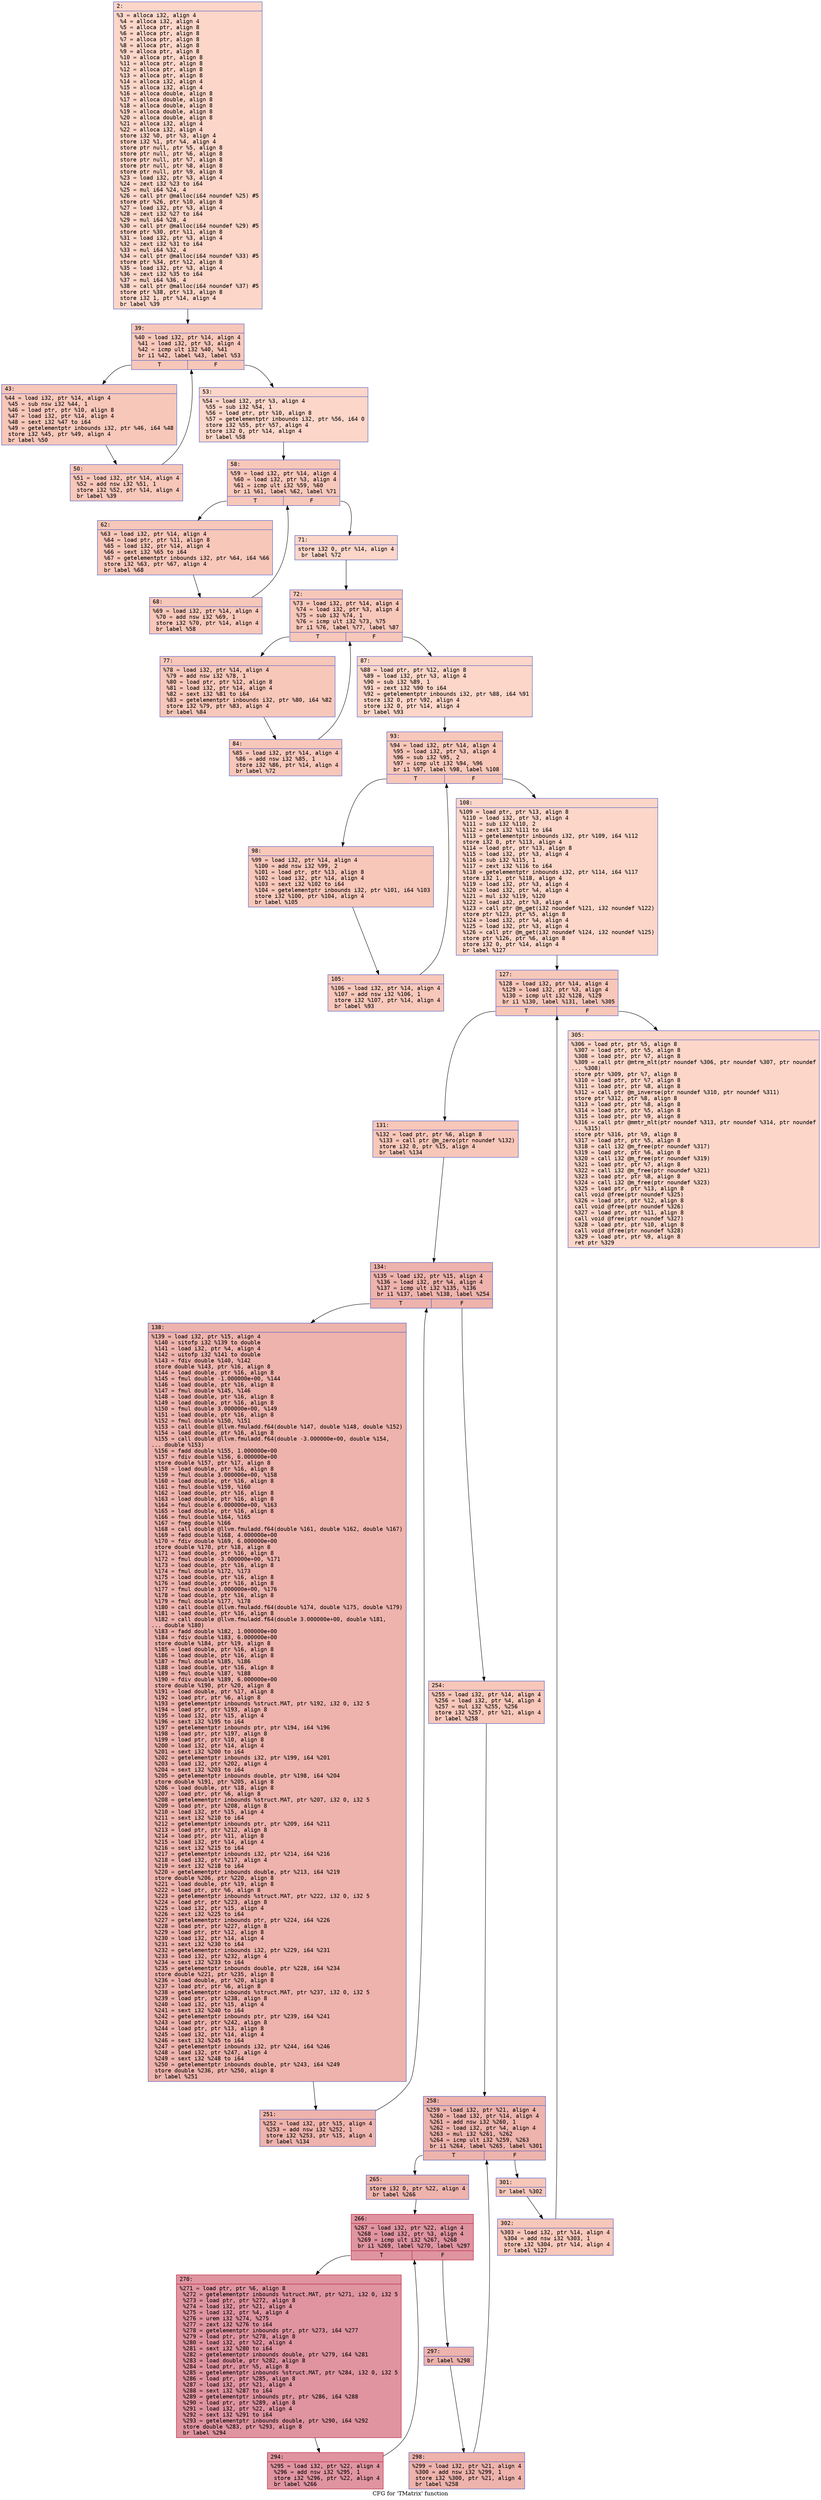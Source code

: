 digraph "CFG for 'TMatrix' function" {
	label="CFG for 'TMatrix' function";

	Node0x600002c137f0 [shape=record,color="#3d50c3ff", style=filled, fillcolor="#f6a38570" fontname="Courier",label="{2:\l|  %3 = alloca i32, align 4\l  %4 = alloca i32, align 4\l  %5 = alloca ptr, align 8\l  %6 = alloca ptr, align 8\l  %7 = alloca ptr, align 8\l  %8 = alloca ptr, align 8\l  %9 = alloca ptr, align 8\l  %10 = alloca ptr, align 8\l  %11 = alloca ptr, align 8\l  %12 = alloca ptr, align 8\l  %13 = alloca ptr, align 8\l  %14 = alloca i32, align 4\l  %15 = alloca i32, align 4\l  %16 = alloca double, align 8\l  %17 = alloca double, align 8\l  %18 = alloca double, align 8\l  %19 = alloca double, align 8\l  %20 = alloca double, align 8\l  %21 = alloca i32, align 4\l  %22 = alloca i32, align 4\l  store i32 %0, ptr %3, align 4\l  store i32 %1, ptr %4, align 4\l  store ptr null, ptr %5, align 8\l  store ptr null, ptr %6, align 8\l  store ptr null, ptr %7, align 8\l  store ptr null, ptr %8, align 8\l  store ptr null, ptr %9, align 8\l  %23 = load i32, ptr %3, align 4\l  %24 = zext i32 %23 to i64\l  %25 = mul i64 %24, 4\l  %26 = call ptr @malloc(i64 noundef %25) #5\l  store ptr %26, ptr %10, align 8\l  %27 = load i32, ptr %3, align 4\l  %28 = zext i32 %27 to i64\l  %29 = mul i64 %28, 4\l  %30 = call ptr @malloc(i64 noundef %29) #5\l  store ptr %30, ptr %11, align 8\l  %31 = load i32, ptr %3, align 4\l  %32 = zext i32 %31 to i64\l  %33 = mul i64 %32, 4\l  %34 = call ptr @malloc(i64 noundef %33) #5\l  store ptr %34, ptr %12, align 8\l  %35 = load i32, ptr %3, align 4\l  %36 = zext i32 %35 to i64\l  %37 = mul i64 %36, 4\l  %38 = call ptr @malloc(i64 noundef %37) #5\l  store ptr %38, ptr %13, align 8\l  store i32 1, ptr %14, align 4\l  br label %39\l}"];
	Node0x600002c137f0 -> Node0x600002c13b10[tooltip="2 -> 39\nProbability 100.00%" ];
	Node0x600002c13b10 [shape=record,color="#3d50c3ff", style=filled, fillcolor="#ec7f6370" fontname="Courier",label="{39:\l|  %40 = load i32, ptr %14, align 4\l  %41 = load i32, ptr %3, align 4\l  %42 = icmp ult i32 %40, %41\l  br i1 %42, label %43, label %53\l|{<s0>T|<s1>F}}"];
	Node0x600002c13b10:s0 -> Node0x600002c13b60[tooltip="39 -> 43\nProbability 96.88%" ];
	Node0x600002c13b10:s1 -> Node0x600002c13c00[tooltip="39 -> 53\nProbability 3.12%" ];
	Node0x600002c13b60 [shape=record,color="#3d50c3ff", style=filled, fillcolor="#ec7f6370" fontname="Courier",label="{43:\l|  %44 = load i32, ptr %14, align 4\l  %45 = sub nsw i32 %44, 1\l  %46 = load ptr, ptr %10, align 8\l  %47 = load i32, ptr %14, align 4\l  %48 = sext i32 %47 to i64\l  %49 = getelementptr inbounds i32, ptr %46, i64 %48\l  store i32 %45, ptr %49, align 4\l  br label %50\l}"];
	Node0x600002c13b60 -> Node0x600002c13bb0[tooltip="43 -> 50\nProbability 100.00%" ];
	Node0x600002c13bb0 [shape=record,color="#3d50c3ff", style=filled, fillcolor="#ec7f6370" fontname="Courier",label="{50:\l|  %51 = load i32, ptr %14, align 4\l  %52 = add nsw i32 %51, 1\l  store i32 %52, ptr %14, align 4\l  br label %39\l}"];
	Node0x600002c13bb0 -> Node0x600002c13b10[tooltip="50 -> 39\nProbability 100.00%" ];
	Node0x600002c13c00 [shape=record,color="#3d50c3ff", style=filled, fillcolor="#f6a38570" fontname="Courier",label="{53:\l|  %54 = load i32, ptr %3, align 4\l  %55 = sub i32 %54, 1\l  %56 = load ptr, ptr %10, align 8\l  %57 = getelementptr inbounds i32, ptr %56, i64 0\l  store i32 %55, ptr %57, align 4\l  store i32 0, ptr %14, align 4\l  br label %58\l}"];
	Node0x600002c13c00 -> Node0x600002c13c50[tooltip="53 -> 58\nProbability 100.00%" ];
	Node0x600002c13c50 [shape=record,color="#3d50c3ff", style=filled, fillcolor="#ec7f6370" fontname="Courier",label="{58:\l|  %59 = load i32, ptr %14, align 4\l  %60 = load i32, ptr %3, align 4\l  %61 = icmp ult i32 %59, %60\l  br i1 %61, label %62, label %71\l|{<s0>T|<s1>F}}"];
	Node0x600002c13c50:s0 -> Node0x600002c13ca0[tooltip="58 -> 62\nProbability 96.88%" ];
	Node0x600002c13c50:s1 -> Node0x600002c13d40[tooltip="58 -> 71\nProbability 3.12%" ];
	Node0x600002c13ca0 [shape=record,color="#3d50c3ff", style=filled, fillcolor="#ec7f6370" fontname="Courier",label="{62:\l|  %63 = load i32, ptr %14, align 4\l  %64 = load ptr, ptr %11, align 8\l  %65 = load i32, ptr %14, align 4\l  %66 = sext i32 %65 to i64\l  %67 = getelementptr inbounds i32, ptr %64, i64 %66\l  store i32 %63, ptr %67, align 4\l  br label %68\l}"];
	Node0x600002c13ca0 -> Node0x600002c13cf0[tooltip="62 -> 68\nProbability 100.00%" ];
	Node0x600002c13cf0 [shape=record,color="#3d50c3ff", style=filled, fillcolor="#ec7f6370" fontname="Courier",label="{68:\l|  %69 = load i32, ptr %14, align 4\l  %70 = add nsw i32 %69, 1\l  store i32 %70, ptr %14, align 4\l  br label %58\l}"];
	Node0x600002c13cf0 -> Node0x600002c13c50[tooltip="68 -> 58\nProbability 100.00%" ];
	Node0x600002c13d40 [shape=record,color="#3d50c3ff", style=filled, fillcolor="#f6a38570" fontname="Courier",label="{71:\l|  store i32 0, ptr %14, align 4\l  br label %72\l}"];
	Node0x600002c13d40 -> Node0x600002c13d90[tooltip="71 -> 72\nProbability 100.00%" ];
	Node0x600002c13d90 [shape=record,color="#3d50c3ff", style=filled, fillcolor="#ec7f6370" fontname="Courier",label="{72:\l|  %73 = load i32, ptr %14, align 4\l  %74 = load i32, ptr %3, align 4\l  %75 = sub i32 %74, 1\l  %76 = icmp ult i32 %73, %75\l  br i1 %76, label %77, label %87\l|{<s0>T|<s1>F}}"];
	Node0x600002c13d90:s0 -> Node0x600002c13de0[tooltip="72 -> 77\nProbability 96.88%" ];
	Node0x600002c13d90:s1 -> Node0x600002c13e80[tooltip="72 -> 87\nProbability 3.12%" ];
	Node0x600002c13de0 [shape=record,color="#3d50c3ff", style=filled, fillcolor="#ec7f6370" fontname="Courier",label="{77:\l|  %78 = load i32, ptr %14, align 4\l  %79 = add nsw i32 %78, 1\l  %80 = load ptr, ptr %12, align 8\l  %81 = load i32, ptr %14, align 4\l  %82 = sext i32 %81 to i64\l  %83 = getelementptr inbounds i32, ptr %80, i64 %82\l  store i32 %79, ptr %83, align 4\l  br label %84\l}"];
	Node0x600002c13de0 -> Node0x600002c13e30[tooltip="77 -> 84\nProbability 100.00%" ];
	Node0x600002c13e30 [shape=record,color="#3d50c3ff", style=filled, fillcolor="#ec7f6370" fontname="Courier",label="{84:\l|  %85 = load i32, ptr %14, align 4\l  %86 = add nsw i32 %85, 1\l  store i32 %86, ptr %14, align 4\l  br label %72\l}"];
	Node0x600002c13e30 -> Node0x600002c13d90[tooltip="84 -> 72\nProbability 100.00%" ];
	Node0x600002c13e80 [shape=record,color="#3d50c3ff", style=filled, fillcolor="#f6a38570" fontname="Courier",label="{87:\l|  %88 = load ptr, ptr %12, align 8\l  %89 = load i32, ptr %3, align 4\l  %90 = sub i32 %89, 1\l  %91 = zext i32 %90 to i64\l  %92 = getelementptr inbounds i32, ptr %88, i64 %91\l  store i32 0, ptr %92, align 4\l  store i32 0, ptr %14, align 4\l  br label %93\l}"];
	Node0x600002c13e80 -> Node0x600002c13ed0[tooltip="87 -> 93\nProbability 100.00%" ];
	Node0x600002c13ed0 [shape=record,color="#3d50c3ff", style=filled, fillcolor="#ec7f6370" fontname="Courier",label="{93:\l|  %94 = load i32, ptr %14, align 4\l  %95 = load i32, ptr %3, align 4\l  %96 = sub i32 %95, 2\l  %97 = icmp ult i32 %94, %96\l  br i1 %97, label %98, label %108\l|{<s0>T|<s1>F}}"];
	Node0x600002c13ed0:s0 -> Node0x600002c13f20[tooltip="93 -> 98\nProbability 96.88%" ];
	Node0x600002c13ed0:s1 -> Node0x600002c14000[tooltip="93 -> 108\nProbability 3.12%" ];
	Node0x600002c13f20 [shape=record,color="#3d50c3ff", style=filled, fillcolor="#ec7f6370" fontname="Courier",label="{98:\l|  %99 = load i32, ptr %14, align 4\l  %100 = add nsw i32 %99, 2\l  %101 = load ptr, ptr %13, align 8\l  %102 = load i32, ptr %14, align 4\l  %103 = sext i32 %102 to i64\l  %104 = getelementptr inbounds i32, ptr %101, i64 %103\l  store i32 %100, ptr %104, align 4\l  br label %105\l}"];
	Node0x600002c13f20 -> Node0x600002c13f70[tooltip="98 -> 105\nProbability 100.00%" ];
	Node0x600002c13f70 [shape=record,color="#3d50c3ff", style=filled, fillcolor="#ec7f6370" fontname="Courier",label="{105:\l|  %106 = load i32, ptr %14, align 4\l  %107 = add nsw i32 %106, 1\l  store i32 %107, ptr %14, align 4\l  br label %93\l}"];
	Node0x600002c13f70 -> Node0x600002c13ed0[tooltip="105 -> 93\nProbability 100.00%" ];
	Node0x600002c14000 [shape=record,color="#3d50c3ff", style=filled, fillcolor="#f6a38570" fontname="Courier",label="{108:\l|  %109 = load ptr, ptr %13, align 8\l  %110 = load i32, ptr %3, align 4\l  %111 = sub i32 %110, 2\l  %112 = zext i32 %111 to i64\l  %113 = getelementptr inbounds i32, ptr %109, i64 %112\l  store i32 0, ptr %113, align 4\l  %114 = load ptr, ptr %13, align 8\l  %115 = load i32, ptr %3, align 4\l  %116 = sub i32 %115, 1\l  %117 = zext i32 %116 to i64\l  %118 = getelementptr inbounds i32, ptr %114, i64 %117\l  store i32 1, ptr %118, align 4\l  %119 = load i32, ptr %3, align 4\l  %120 = load i32, ptr %4, align 4\l  %121 = mul i32 %119, %120\l  %122 = load i32, ptr %3, align 4\l  %123 = call ptr @m_get(i32 noundef %121, i32 noundef %122)\l  store ptr %123, ptr %5, align 8\l  %124 = load i32, ptr %4, align 4\l  %125 = load i32, ptr %3, align 4\l  %126 = call ptr @m_get(i32 noundef %124, i32 noundef %125)\l  store ptr %126, ptr %6, align 8\l  store i32 0, ptr %14, align 4\l  br label %127\l}"];
	Node0x600002c14000 -> Node0x600002c14050[tooltip="108 -> 127\nProbability 100.00%" ];
	Node0x600002c14050 [shape=record,color="#3d50c3ff", style=filled, fillcolor="#ec7f6370" fontname="Courier",label="{127:\l|  %128 = load i32, ptr %14, align 4\l  %129 = load i32, ptr %3, align 4\l  %130 = icmp ult i32 %128, %129\l  br i1 %130, label %131, label %305\l|{<s0>T|<s1>F}}"];
	Node0x600002c14050:s0 -> Node0x600002c140a0[tooltip="127 -> 131\nProbability 96.88%" ];
	Node0x600002c14050:s1 -> Node0x600002c14500[tooltip="127 -> 305\nProbability 3.12%" ];
	Node0x600002c140a0 [shape=record,color="#3d50c3ff", style=filled, fillcolor="#ec7f6370" fontname="Courier",label="{131:\l|  %132 = load ptr, ptr %6, align 8\l  %133 = call ptr @m_zero(ptr noundef %132)\l  store i32 0, ptr %15, align 4\l  br label %134\l}"];
	Node0x600002c140a0 -> Node0x600002c140f0[tooltip="131 -> 134\nProbability 100.00%" ];
	Node0x600002c140f0 [shape=record,color="#3d50c3ff", style=filled, fillcolor="#d6524470" fontname="Courier",label="{134:\l|  %135 = load i32, ptr %15, align 4\l  %136 = load i32, ptr %4, align 4\l  %137 = icmp ult i32 %135, %136\l  br i1 %137, label %138, label %254\l|{<s0>T|<s1>F}}"];
	Node0x600002c140f0:s0 -> Node0x600002c14140[tooltip="134 -> 138\nProbability 96.88%" ];
	Node0x600002c140f0:s1 -> Node0x600002c141e0[tooltip="134 -> 254\nProbability 3.12%" ];
	Node0x600002c14140 [shape=record,color="#3d50c3ff", style=filled, fillcolor="#d6524470" fontname="Courier",label="{138:\l|  %139 = load i32, ptr %15, align 4\l  %140 = sitofp i32 %139 to double\l  %141 = load i32, ptr %4, align 4\l  %142 = uitofp i32 %141 to double\l  %143 = fdiv double %140, %142\l  store double %143, ptr %16, align 8\l  %144 = load double, ptr %16, align 8\l  %145 = fmul double -1.000000e+00, %144\l  %146 = load double, ptr %16, align 8\l  %147 = fmul double %145, %146\l  %148 = load double, ptr %16, align 8\l  %149 = load double, ptr %16, align 8\l  %150 = fmul double 3.000000e+00, %149\l  %151 = load double, ptr %16, align 8\l  %152 = fmul double %150, %151\l  %153 = call double @llvm.fmuladd.f64(double %147, double %148, double %152)\l  %154 = load double, ptr %16, align 8\l  %155 = call double @llvm.fmuladd.f64(double -3.000000e+00, double %154,\l... double %153)\l  %156 = fadd double %155, 1.000000e+00\l  %157 = fdiv double %156, 6.000000e+00\l  store double %157, ptr %17, align 8\l  %158 = load double, ptr %16, align 8\l  %159 = fmul double 3.000000e+00, %158\l  %160 = load double, ptr %16, align 8\l  %161 = fmul double %159, %160\l  %162 = load double, ptr %16, align 8\l  %163 = load double, ptr %16, align 8\l  %164 = fmul double 6.000000e+00, %163\l  %165 = load double, ptr %16, align 8\l  %166 = fmul double %164, %165\l  %167 = fneg double %166\l  %168 = call double @llvm.fmuladd.f64(double %161, double %162, double %167)\l  %169 = fadd double %168, 4.000000e+00\l  %170 = fdiv double %169, 6.000000e+00\l  store double %170, ptr %18, align 8\l  %171 = load double, ptr %16, align 8\l  %172 = fmul double -3.000000e+00, %171\l  %173 = load double, ptr %16, align 8\l  %174 = fmul double %172, %173\l  %175 = load double, ptr %16, align 8\l  %176 = load double, ptr %16, align 8\l  %177 = fmul double 3.000000e+00, %176\l  %178 = load double, ptr %16, align 8\l  %179 = fmul double %177, %178\l  %180 = call double @llvm.fmuladd.f64(double %174, double %175, double %179)\l  %181 = load double, ptr %16, align 8\l  %182 = call double @llvm.fmuladd.f64(double 3.000000e+00, double %181,\l... double %180)\l  %183 = fadd double %182, 1.000000e+00\l  %184 = fdiv double %183, 6.000000e+00\l  store double %184, ptr %19, align 8\l  %185 = load double, ptr %16, align 8\l  %186 = load double, ptr %16, align 8\l  %187 = fmul double %185, %186\l  %188 = load double, ptr %16, align 8\l  %189 = fmul double %187, %188\l  %190 = fdiv double %189, 6.000000e+00\l  store double %190, ptr %20, align 8\l  %191 = load double, ptr %17, align 8\l  %192 = load ptr, ptr %6, align 8\l  %193 = getelementptr inbounds %struct.MAT, ptr %192, i32 0, i32 5\l  %194 = load ptr, ptr %193, align 8\l  %195 = load i32, ptr %15, align 4\l  %196 = sext i32 %195 to i64\l  %197 = getelementptr inbounds ptr, ptr %194, i64 %196\l  %198 = load ptr, ptr %197, align 8\l  %199 = load ptr, ptr %10, align 8\l  %200 = load i32, ptr %14, align 4\l  %201 = sext i32 %200 to i64\l  %202 = getelementptr inbounds i32, ptr %199, i64 %201\l  %203 = load i32, ptr %202, align 4\l  %204 = sext i32 %203 to i64\l  %205 = getelementptr inbounds double, ptr %198, i64 %204\l  store double %191, ptr %205, align 8\l  %206 = load double, ptr %18, align 8\l  %207 = load ptr, ptr %6, align 8\l  %208 = getelementptr inbounds %struct.MAT, ptr %207, i32 0, i32 5\l  %209 = load ptr, ptr %208, align 8\l  %210 = load i32, ptr %15, align 4\l  %211 = sext i32 %210 to i64\l  %212 = getelementptr inbounds ptr, ptr %209, i64 %211\l  %213 = load ptr, ptr %212, align 8\l  %214 = load ptr, ptr %11, align 8\l  %215 = load i32, ptr %14, align 4\l  %216 = sext i32 %215 to i64\l  %217 = getelementptr inbounds i32, ptr %214, i64 %216\l  %218 = load i32, ptr %217, align 4\l  %219 = sext i32 %218 to i64\l  %220 = getelementptr inbounds double, ptr %213, i64 %219\l  store double %206, ptr %220, align 8\l  %221 = load double, ptr %19, align 8\l  %222 = load ptr, ptr %6, align 8\l  %223 = getelementptr inbounds %struct.MAT, ptr %222, i32 0, i32 5\l  %224 = load ptr, ptr %223, align 8\l  %225 = load i32, ptr %15, align 4\l  %226 = sext i32 %225 to i64\l  %227 = getelementptr inbounds ptr, ptr %224, i64 %226\l  %228 = load ptr, ptr %227, align 8\l  %229 = load ptr, ptr %12, align 8\l  %230 = load i32, ptr %14, align 4\l  %231 = sext i32 %230 to i64\l  %232 = getelementptr inbounds i32, ptr %229, i64 %231\l  %233 = load i32, ptr %232, align 4\l  %234 = sext i32 %233 to i64\l  %235 = getelementptr inbounds double, ptr %228, i64 %234\l  store double %221, ptr %235, align 8\l  %236 = load double, ptr %20, align 8\l  %237 = load ptr, ptr %6, align 8\l  %238 = getelementptr inbounds %struct.MAT, ptr %237, i32 0, i32 5\l  %239 = load ptr, ptr %238, align 8\l  %240 = load i32, ptr %15, align 4\l  %241 = sext i32 %240 to i64\l  %242 = getelementptr inbounds ptr, ptr %239, i64 %241\l  %243 = load ptr, ptr %242, align 8\l  %244 = load ptr, ptr %13, align 8\l  %245 = load i32, ptr %14, align 4\l  %246 = sext i32 %245 to i64\l  %247 = getelementptr inbounds i32, ptr %244, i64 %246\l  %248 = load i32, ptr %247, align 4\l  %249 = sext i32 %248 to i64\l  %250 = getelementptr inbounds double, ptr %243, i64 %249\l  store double %236, ptr %250, align 8\l  br label %251\l}"];
	Node0x600002c14140 -> Node0x600002c14190[tooltip="138 -> 251\nProbability 100.00%" ];
	Node0x600002c14190 [shape=record,color="#3d50c3ff", style=filled, fillcolor="#d6524470" fontname="Courier",label="{251:\l|  %252 = load i32, ptr %15, align 4\l  %253 = add nsw i32 %252, 1\l  store i32 %253, ptr %15, align 4\l  br label %134\l}"];
	Node0x600002c14190 -> Node0x600002c140f0[tooltip="251 -> 134\nProbability 100.00%" ];
	Node0x600002c141e0 [shape=record,color="#3d50c3ff", style=filled, fillcolor="#ec7f6370" fontname="Courier",label="{254:\l|  %255 = load i32, ptr %14, align 4\l  %256 = load i32, ptr %4, align 4\l  %257 = mul i32 %255, %256\l  store i32 %257, ptr %21, align 4\l  br label %258\l}"];
	Node0x600002c141e0 -> Node0x600002c14230[tooltip="254 -> 258\nProbability 100.00%" ];
	Node0x600002c14230 [shape=record,color="#3d50c3ff", style=filled, fillcolor="#d6524470" fontname="Courier",label="{258:\l|  %259 = load i32, ptr %21, align 4\l  %260 = load i32, ptr %14, align 4\l  %261 = add nsw i32 %260, 1\l  %262 = load i32, ptr %4, align 4\l  %263 = mul i32 %261, %262\l  %264 = icmp ult i32 %259, %263\l  br i1 %264, label %265, label %301\l|{<s0>T|<s1>F}}"];
	Node0x600002c14230:s0 -> Node0x600002c14280[tooltip="258 -> 265\nProbability 96.88%" ];
	Node0x600002c14230:s1 -> Node0x600002c14460[tooltip="258 -> 301\nProbability 3.12%" ];
	Node0x600002c14280 [shape=record,color="#3d50c3ff", style=filled, fillcolor="#d6524470" fontname="Courier",label="{265:\l|  store i32 0, ptr %22, align 4\l  br label %266\l}"];
	Node0x600002c14280 -> Node0x600002c142d0[tooltip="265 -> 266\nProbability 100.00%" ];
	Node0x600002c142d0 [shape=record,color="#b70d28ff", style=filled, fillcolor="#b70d2870" fontname="Courier",label="{266:\l|  %267 = load i32, ptr %22, align 4\l  %268 = load i32, ptr %3, align 4\l  %269 = icmp ult i32 %267, %268\l  br i1 %269, label %270, label %297\l|{<s0>T|<s1>F}}"];
	Node0x600002c142d0:s0 -> Node0x600002c14320[tooltip="266 -> 270\nProbability 96.88%" ];
	Node0x600002c142d0:s1 -> Node0x600002c143c0[tooltip="266 -> 297\nProbability 3.12%" ];
	Node0x600002c14320 [shape=record,color="#b70d28ff", style=filled, fillcolor="#b70d2870" fontname="Courier",label="{270:\l|  %271 = load ptr, ptr %6, align 8\l  %272 = getelementptr inbounds %struct.MAT, ptr %271, i32 0, i32 5\l  %273 = load ptr, ptr %272, align 8\l  %274 = load i32, ptr %21, align 4\l  %275 = load i32, ptr %4, align 4\l  %276 = urem i32 %274, %275\l  %277 = zext i32 %276 to i64\l  %278 = getelementptr inbounds ptr, ptr %273, i64 %277\l  %279 = load ptr, ptr %278, align 8\l  %280 = load i32, ptr %22, align 4\l  %281 = sext i32 %280 to i64\l  %282 = getelementptr inbounds double, ptr %279, i64 %281\l  %283 = load double, ptr %282, align 8\l  %284 = load ptr, ptr %5, align 8\l  %285 = getelementptr inbounds %struct.MAT, ptr %284, i32 0, i32 5\l  %286 = load ptr, ptr %285, align 8\l  %287 = load i32, ptr %21, align 4\l  %288 = sext i32 %287 to i64\l  %289 = getelementptr inbounds ptr, ptr %286, i64 %288\l  %290 = load ptr, ptr %289, align 8\l  %291 = load i32, ptr %22, align 4\l  %292 = sext i32 %291 to i64\l  %293 = getelementptr inbounds double, ptr %290, i64 %292\l  store double %283, ptr %293, align 8\l  br label %294\l}"];
	Node0x600002c14320 -> Node0x600002c14370[tooltip="270 -> 294\nProbability 100.00%" ];
	Node0x600002c14370 [shape=record,color="#b70d28ff", style=filled, fillcolor="#b70d2870" fontname="Courier",label="{294:\l|  %295 = load i32, ptr %22, align 4\l  %296 = add nsw i32 %295, 1\l  store i32 %296, ptr %22, align 4\l  br label %266\l}"];
	Node0x600002c14370 -> Node0x600002c142d0[tooltip="294 -> 266\nProbability 100.00%" ];
	Node0x600002c143c0 [shape=record,color="#3d50c3ff", style=filled, fillcolor="#d6524470" fontname="Courier",label="{297:\l|  br label %298\l}"];
	Node0x600002c143c0 -> Node0x600002c14410[tooltip="297 -> 298\nProbability 100.00%" ];
	Node0x600002c14410 [shape=record,color="#3d50c3ff", style=filled, fillcolor="#d6524470" fontname="Courier",label="{298:\l|  %299 = load i32, ptr %21, align 4\l  %300 = add nsw i32 %299, 1\l  store i32 %300, ptr %21, align 4\l  br label %258\l}"];
	Node0x600002c14410 -> Node0x600002c14230[tooltip="298 -> 258\nProbability 100.00%" ];
	Node0x600002c14460 [shape=record,color="#3d50c3ff", style=filled, fillcolor="#ec7f6370" fontname="Courier",label="{301:\l|  br label %302\l}"];
	Node0x600002c14460 -> Node0x600002c144b0[tooltip="301 -> 302\nProbability 100.00%" ];
	Node0x600002c144b0 [shape=record,color="#3d50c3ff", style=filled, fillcolor="#ec7f6370" fontname="Courier",label="{302:\l|  %303 = load i32, ptr %14, align 4\l  %304 = add nsw i32 %303, 1\l  store i32 %304, ptr %14, align 4\l  br label %127\l}"];
	Node0x600002c144b0 -> Node0x600002c14050[tooltip="302 -> 127\nProbability 100.00%" ];
	Node0x600002c14500 [shape=record,color="#3d50c3ff", style=filled, fillcolor="#f6a38570" fontname="Courier",label="{305:\l|  %306 = load ptr, ptr %5, align 8\l  %307 = load ptr, ptr %5, align 8\l  %308 = load ptr, ptr %7, align 8\l  %309 = call ptr @mtrm_mlt(ptr noundef %306, ptr noundef %307, ptr noundef\l... %308)\l  store ptr %309, ptr %7, align 8\l  %310 = load ptr, ptr %7, align 8\l  %311 = load ptr, ptr %8, align 8\l  %312 = call ptr @m_inverse(ptr noundef %310, ptr noundef %311)\l  store ptr %312, ptr %8, align 8\l  %313 = load ptr, ptr %8, align 8\l  %314 = load ptr, ptr %5, align 8\l  %315 = load ptr, ptr %9, align 8\l  %316 = call ptr @mmtr_mlt(ptr noundef %313, ptr noundef %314, ptr noundef\l... %315)\l  store ptr %316, ptr %9, align 8\l  %317 = load ptr, ptr %5, align 8\l  %318 = call i32 @m_free(ptr noundef %317)\l  %319 = load ptr, ptr %6, align 8\l  %320 = call i32 @m_free(ptr noundef %319)\l  %321 = load ptr, ptr %7, align 8\l  %322 = call i32 @m_free(ptr noundef %321)\l  %323 = load ptr, ptr %8, align 8\l  %324 = call i32 @m_free(ptr noundef %323)\l  %325 = load ptr, ptr %13, align 8\l  call void @free(ptr noundef %325)\l  %326 = load ptr, ptr %12, align 8\l  call void @free(ptr noundef %326)\l  %327 = load ptr, ptr %11, align 8\l  call void @free(ptr noundef %327)\l  %328 = load ptr, ptr %10, align 8\l  call void @free(ptr noundef %328)\l  %329 = load ptr, ptr %9, align 8\l  ret ptr %329\l}"];
}
